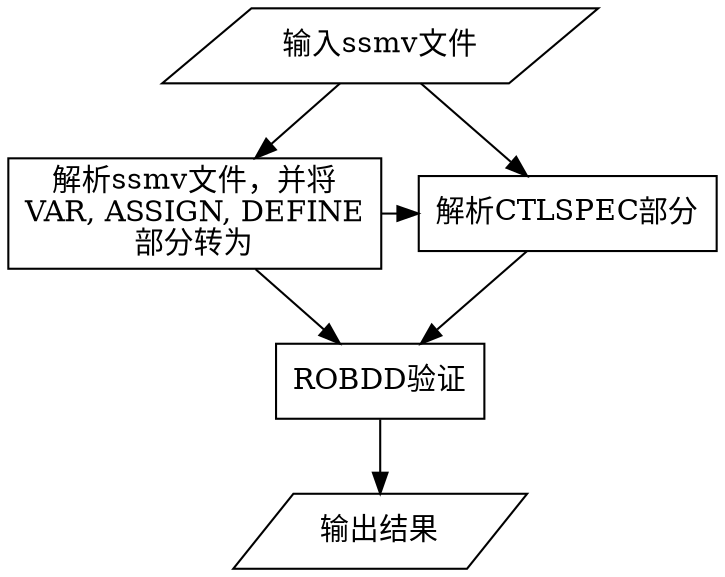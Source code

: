digraph main{
  rankdir="TD"
  start [label="输入ssmv文件", shape=parallelogram]
  parse1 [label="解析ssmv文件，并将\nVAR, ASSIGN, DEFINE\n部分转为", shape=box]
  parse2 [label="解析CTLSPEC部分",shape=box]
  robdd [label="ROBDD验证", shape=box]
  end [label="输出结果", shape=parallelogram]

  {rank="same" parse1, parse2}

  start->{parse1;parse2}->robdd->end;
  parse1->parse2;

}
